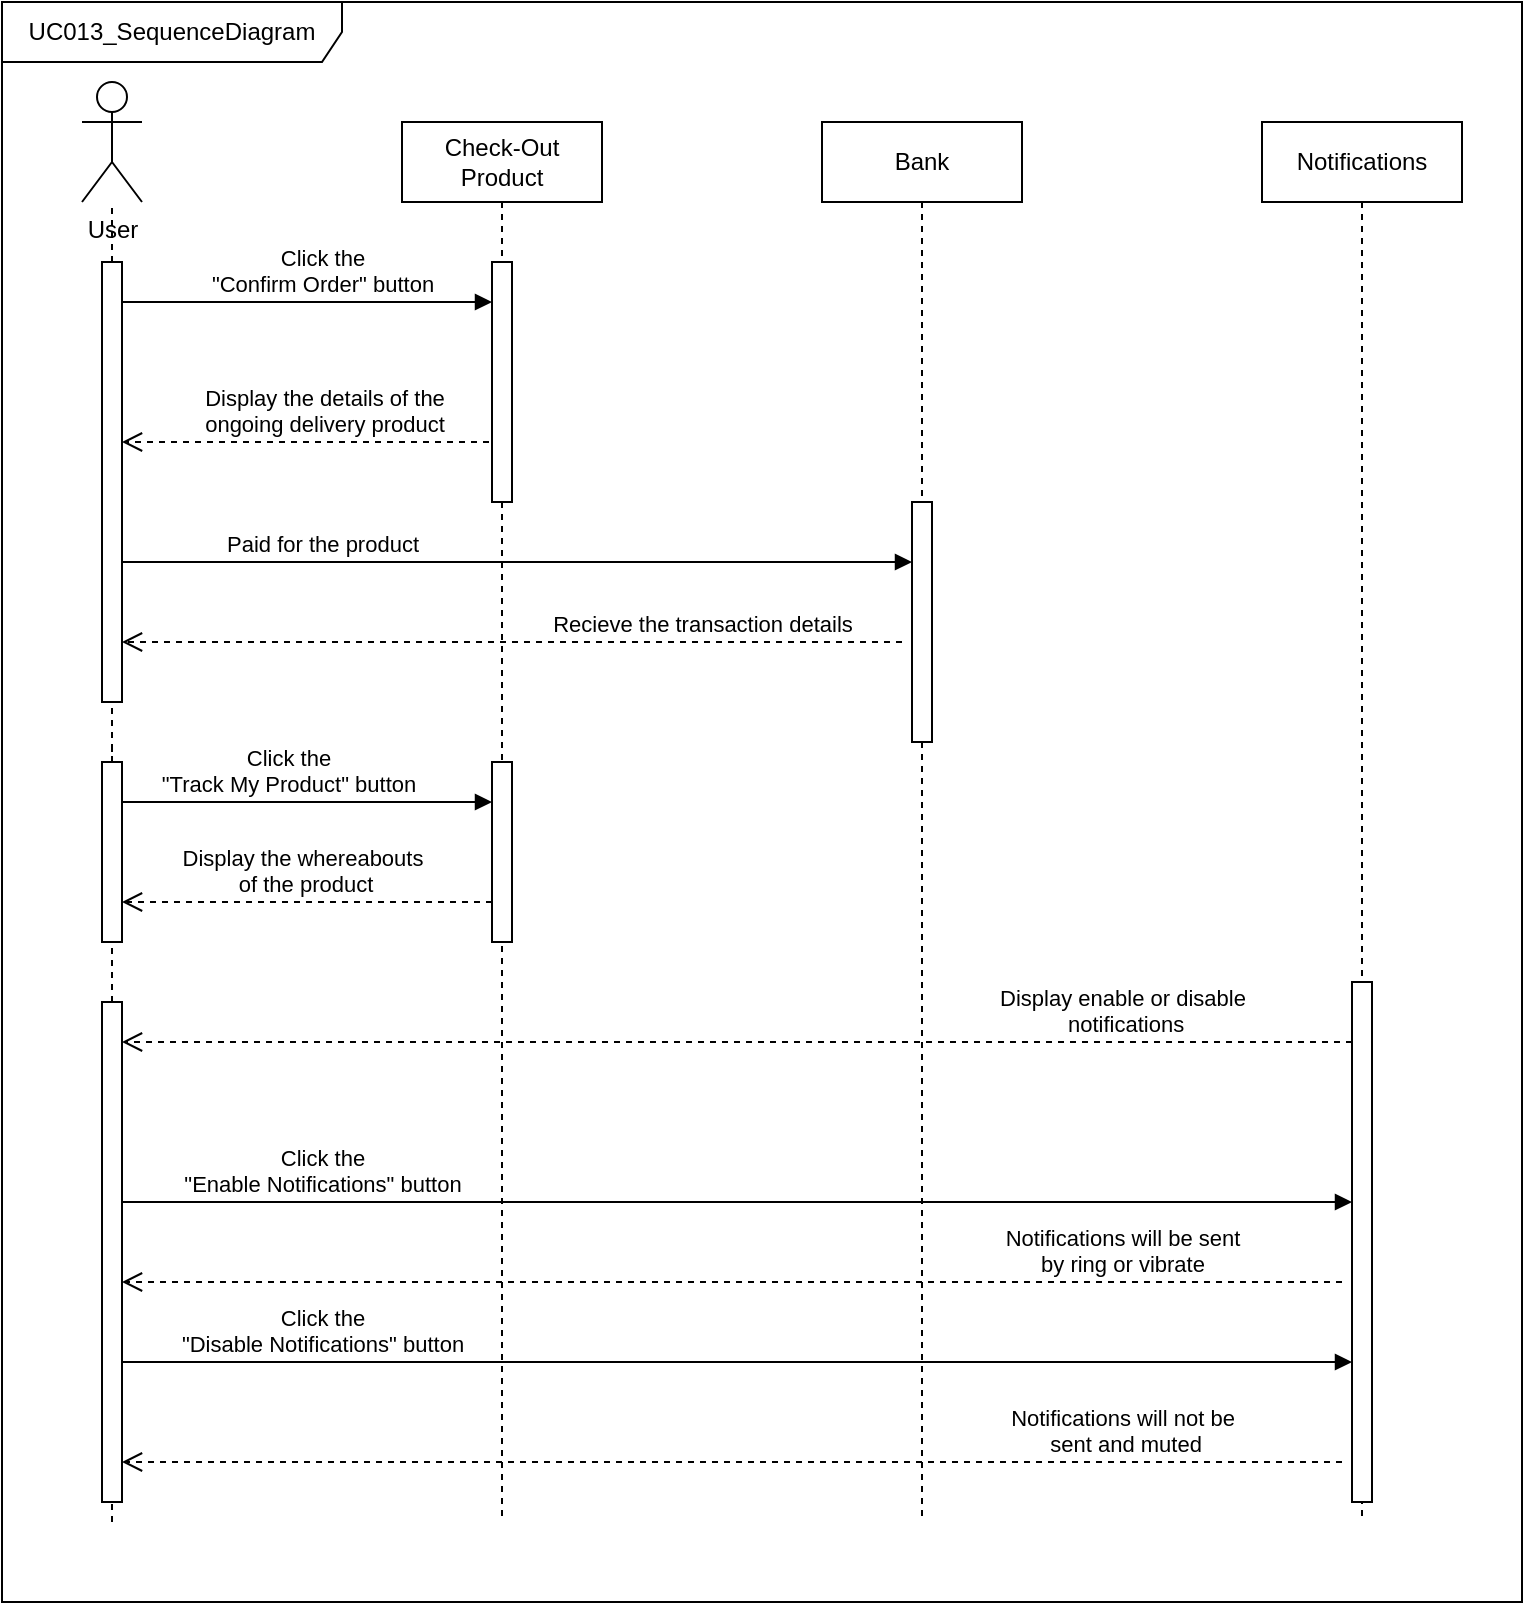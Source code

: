 <mxfile version="21.3.8" type="device">
  <diagram name="Page-1" id="-lAuZmAd1o8UN6eB92rN">
    <mxGraphModel dx="1050" dy="573" grid="1" gridSize="10" guides="1" tooltips="1" connect="1" arrows="1" fold="1" page="1" pageScale="1" pageWidth="850" pageHeight="1100" math="0" shadow="0">
      <root>
        <mxCell id="0" />
        <mxCell id="1" parent="0" />
        <mxCell id="1NCSKN_BuQClj-ASm_zZ-1" value="Click the &lt;br&gt;&quot;Confirm Order&quot; button" style="html=1;verticalAlign=bottom;endArrow=block;edgeStyle=elbowEdgeStyle;elbow=vertical;curved=0;rounded=0;" parent="1" target="1NCSKN_BuQClj-ASm_zZ-3" edge="1">
          <mxGeometry x="0.15" relative="1" as="geometry">
            <mxPoint x="95" y="180" as="sourcePoint" />
            <Array as="points">
              <mxPoint x="190" y="190" />
            </Array>
            <mxPoint x="265" y="180" as="targetPoint" />
            <mxPoint as="offset" />
          </mxGeometry>
        </mxCell>
        <mxCell id="1NCSKN_BuQClj-ASm_zZ-4" value="User" style="shape=umlActor;verticalLabelPosition=bottom;verticalAlign=top;html=1;outlineConnect=0;" parent="1" vertex="1">
          <mxGeometry x="80" y="80" width="30" height="60" as="geometry" />
        </mxCell>
        <mxCell id="1NCSKN_BuQClj-ASm_zZ-5" value="" style="endArrow=none;dashed=1;html=1;rounded=0;" parent="1" source="1NCSKN_BuQClj-ASm_zZ-9" target="1NCSKN_BuQClj-ASm_zZ-4" edge="1">
          <mxGeometry width="50" height="50" relative="1" as="geometry">
            <mxPoint x="95" y="410" as="sourcePoint" />
            <mxPoint x="450" y="330" as="targetPoint" />
          </mxGeometry>
        </mxCell>
        <mxCell id="1NCSKN_BuQClj-ASm_zZ-8" value="" style="endArrow=none;dashed=1;html=1;rounded=0;" parent="1" source="1NCSKN_BuQClj-ASm_zZ-37" target="1NCSKN_BuQClj-ASm_zZ-9" edge="1">
          <mxGeometry width="50" height="50" relative="1" as="geometry">
            <mxPoint x="95" y="580" as="sourcePoint" />
            <mxPoint x="95" y="140" as="targetPoint" />
            <Array as="points" />
          </mxGeometry>
        </mxCell>
        <mxCell id="1NCSKN_BuQClj-ASm_zZ-9" value="" style="html=1;points=[];perimeter=orthogonalPerimeter;outlineConnect=0;targetShapes=umlLifeline;portConstraint=eastwest;newEdgeStyle={&quot;edgeStyle&quot;:&quot;elbowEdgeStyle&quot;,&quot;elbow&quot;:&quot;vertical&quot;,&quot;curved&quot;:0,&quot;rounded&quot;:0};" parent="1" vertex="1">
          <mxGeometry x="90" y="170" width="10" height="220" as="geometry" />
        </mxCell>
        <mxCell id="1NCSKN_BuQClj-ASm_zZ-15" value="Display the details of the &lt;br&gt;ongoing delivery product&lt;span id=&quot;docs-internal-guid-6458af00-7fff-c97e-c29c-b792e0b922f8&quot;&gt;&lt;/span&gt;" style="html=1;verticalAlign=bottom;endArrow=open;dashed=1;endSize=8;edgeStyle=elbowEdgeStyle;elbow=vertical;curved=0;rounded=0;" parent="1" source="1NCSKN_BuQClj-ASm_zZ-2" edge="1">
          <mxGeometry x="-0.055" relative="1" as="geometry">
            <mxPoint x="440" y="260" as="sourcePoint" />
            <mxPoint x="100" y="260" as="targetPoint" />
            <mxPoint x="1" as="offset" />
            <Array as="points">
              <mxPoint x="220" y="260" />
            </Array>
          </mxGeometry>
        </mxCell>
        <mxCell id="1NCSKN_BuQClj-ASm_zZ-19" value="" style="html=1;points=[];perimeter=orthogonalPerimeter;outlineConnect=0;targetShapes=umlLifeline;portConstraint=eastwest;newEdgeStyle={&quot;edgeStyle&quot;:&quot;elbowEdgeStyle&quot;,&quot;elbow&quot;:&quot;vertical&quot;,&quot;curved&quot;:0,&quot;rounded&quot;:0};" parent="1" vertex="1">
          <mxGeometry x="90" y="800" width="10" as="geometry" />
        </mxCell>
        <mxCell id="1NCSKN_BuQClj-ASm_zZ-20" value="UC013_SequenceDiagram" style="shape=umlFrame;whiteSpace=wrap;html=1;pointerEvents=0;width=170;height=30;" parent="1" vertex="1">
          <mxGeometry x="40" y="40" width="760" height="800" as="geometry" />
        </mxCell>
        <mxCell id="1NCSKN_BuQClj-ASm_zZ-2" value="Check-Out Product" style="shape=umlLifeline;perimeter=lifelinePerimeter;whiteSpace=wrap;html=1;container=0;dropTarget=0;collapsible=0;recursiveResize=0;outlineConnect=0;portConstraint=eastwest;newEdgeStyle={&quot;edgeStyle&quot;:&quot;elbowEdgeStyle&quot;,&quot;elbow&quot;:&quot;vertical&quot;,&quot;curved&quot;:0,&quot;rounded&quot;:0};" parent="1" vertex="1">
          <mxGeometry x="240" y="100" width="100" height="700" as="geometry" />
        </mxCell>
        <mxCell id="1NCSKN_BuQClj-ASm_zZ-3" value="" style="html=1;points=[];perimeter=orthogonalPerimeter;outlineConnect=0;targetShapes=umlLifeline;portConstraint=eastwest;newEdgeStyle={&quot;edgeStyle&quot;:&quot;elbowEdgeStyle&quot;,&quot;elbow&quot;:&quot;vertical&quot;,&quot;curved&quot;:0,&quot;rounded&quot;:0};" parent="1NCSKN_BuQClj-ASm_zZ-2" vertex="1">
          <mxGeometry x="45" y="70" width="10" height="120" as="geometry" />
        </mxCell>
        <mxCell id="1NCSKN_BuQClj-ASm_zZ-31" value="" style="html=1;points=[];perimeter=orthogonalPerimeter;outlineConnect=0;targetShapes=umlLifeline;portConstraint=eastwest;newEdgeStyle={&quot;edgeStyle&quot;:&quot;elbowEdgeStyle&quot;,&quot;elbow&quot;:&quot;vertical&quot;,&quot;curved&quot;:0,&quot;rounded&quot;:0};" parent="1NCSKN_BuQClj-ASm_zZ-2" vertex="1">
          <mxGeometry x="45" y="320" width="10" height="90" as="geometry" />
        </mxCell>
        <mxCell id="1NCSKN_BuQClj-ASm_zZ-22" value="Bank" style="shape=umlLifeline;perimeter=lifelinePerimeter;whiteSpace=wrap;html=1;container=0;dropTarget=0;collapsible=0;recursiveResize=0;outlineConnect=0;portConstraint=eastwest;newEdgeStyle={&quot;edgeStyle&quot;:&quot;elbowEdgeStyle&quot;,&quot;elbow&quot;:&quot;vertical&quot;,&quot;curved&quot;:0,&quot;rounded&quot;:0};" parent="1" vertex="1">
          <mxGeometry x="450" y="100" width="100" height="700" as="geometry" />
        </mxCell>
        <mxCell id="1NCSKN_BuQClj-ASm_zZ-23" value="" style="html=1;points=[];perimeter=orthogonalPerimeter;outlineConnect=0;targetShapes=umlLifeline;portConstraint=eastwest;newEdgeStyle={&quot;edgeStyle&quot;:&quot;elbowEdgeStyle&quot;,&quot;elbow&quot;:&quot;vertical&quot;,&quot;curved&quot;:0,&quot;rounded&quot;:0};" parent="1NCSKN_BuQClj-ASm_zZ-22" vertex="1">
          <mxGeometry x="45" y="190" width="10" height="120" as="geometry" />
        </mxCell>
        <mxCell id="1NCSKN_BuQClj-ASm_zZ-26" value="Paid for the product" style="html=1;verticalAlign=bottom;endArrow=block;edgeStyle=elbowEdgeStyle;elbow=vertical;curved=0;rounded=0;exitX=1;exitY=0.889;exitDx=0;exitDy=0;exitPerimeter=0;" parent="1" source="1NCSKN_BuQClj-ASm_zZ-9" target="1NCSKN_BuQClj-ASm_zZ-23" edge="1">
          <mxGeometry x="-0.339" width="80" relative="1" as="geometry">
            <mxPoint x="250" y="300" as="sourcePoint" />
            <mxPoint x="330" y="300" as="targetPoint" />
            <Array as="points">
              <mxPoint x="380" y="320" />
            </Array>
            <mxPoint as="offset" />
          </mxGeometry>
        </mxCell>
        <mxCell id="1NCSKN_BuQClj-ASm_zZ-27" value="Recieve the transaction details" style="html=1;verticalAlign=bottom;endArrow=open;dashed=1;endSize=8;edgeStyle=elbowEdgeStyle;elbow=vertical;curved=0;rounded=0;" parent="1" target="1NCSKN_BuQClj-ASm_zZ-9" edge="1">
          <mxGeometry x="-0.487" relative="1" as="geometry">
            <mxPoint x="490" y="360" as="sourcePoint" />
            <mxPoint x="250" y="300" as="targetPoint" />
            <Array as="points">
              <mxPoint x="370" y="360" />
              <mxPoint x="380" y="350" />
            </Array>
            <mxPoint as="offset" />
          </mxGeometry>
        </mxCell>
        <mxCell id="1NCSKN_BuQClj-ASm_zZ-28" value="Notifications" style="shape=umlLifeline;perimeter=lifelinePerimeter;whiteSpace=wrap;html=1;container=0;dropTarget=0;collapsible=0;recursiveResize=0;outlineConnect=0;portConstraint=eastwest;newEdgeStyle={&quot;edgeStyle&quot;:&quot;elbowEdgeStyle&quot;,&quot;elbow&quot;:&quot;vertical&quot;,&quot;curved&quot;:0,&quot;rounded&quot;:0};" parent="1" vertex="1">
          <mxGeometry x="670" y="100" width="100" height="700" as="geometry" />
        </mxCell>
        <mxCell id="1NCSKN_BuQClj-ASm_zZ-29" value="" style="html=1;points=[];perimeter=orthogonalPerimeter;outlineConnect=0;targetShapes=umlLifeline;portConstraint=eastwest;newEdgeStyle={&quot;edgeStyle&quot;:&quot;elbowEdgeStyle&quot;,&quot;elbow&quot;:&quot;vertical&quot;,&quot;curved&quot;:0,&quot;rounded&quot;:0};" parent="1NCSKN_BuQClj-ASm_zZ-28" vertex="1">
          <mxGeometry x="45" y="430" width="10" height="260" as="geometry" />
        </mxCell>
        <mxCell id="1NCSKN_BuQClj-ASm_zZ-30" value="Click the&lt;br&gt;&quot;Track My Product&quot; button" style="html=1;verticalAlign=bottom;endArrow=block;edgeStyle=elbowEdgeStyle;elbow=vertical;curved=0;rounded=0;exitX=1;exitY=0.889;exitDx=0;exitDy=0;exitPerimeter=0;" parent="1" target="1NCSKN_BuQClj-ASm_zZ-31" edge="1">
          <mxGeometry x="0.115" width="80" relative="1" as="geometry">
            <mxPoint x="100" y="486" as="sourcePoint" />
            <mxPoint x="280" y="440" as="targetPoint" />
            <Array as="points">
              <mxPoint x="380" y="440" />
            </Array>
            <mxPoint as="offset" />
          </mxGeometry>
        </mxCell>
        <mxCell id="1NCSKN_BuQClj-ASm_zZ-32" value="Display the whereabouts&lt;br&gt;&amp;nbsp;of the product" style="html=1;verticalAlign=bottom;endArrow=open;dashed=1;endSize=8;edgeStyle=elbowEdgeStyle;elbow=vertical;curved=0;rounded=0;" parent="1" source="1NCSKN_BuQClj-ASm_zZ-31" edge="1">
          <mxGeometry x="0.027" relative="1" as="geometry">
            <mxPoint x="490" y="480" as="sourcePoint" />
            <mxPoint x="100" y="490" as="targetPoint" />
            <Array as="points">
              <mxPoint x="250" y="490" />
              <mxPoint x="200" y="480" />
              <mxPoint x="380" y="470" />
            </Array>
            <mxPoint as="offset" />
          </mxGeometry>
        </mxCell>
        <mxCell id="1NCSKN_BuQClj-ASm_zZ-38" value="" style="endArrow=none;dashed=1;html=1;rounded=0;" parent="1" source="1NCSKN_BuQClj-ASm_zZ-41" target="1NCSKN_BuQClj-ASm_zZ-37" edge="1">
          <mxGeometry width="50" height="50" relative="1" as="geometry">
            <mxPoint x="95" y="700" as="sourcePoint" />
            <mxPoint x="95" y="390" as="targetPoint" />
            <Array as="points">
              <mxPoint x="95" y="410" />
            </Array>
          </mxGeometry>
        </mxCell>
        <mxCell id="1NCSKN_BuQClj-ASm_zZ-37" value="" style="html=1;points=[];perimeter=orthogonalPerimeter;outlineConnect=0;targetShapes=umlLifeline;portConstraint=eastwest;newEdgeStyle={&quot;edgeStyle&quot;:&quot;elbowEdgeStyle&quot;,&quot;elbow&quot;:&quot;vertical&quot;,&quot;curved&quot;:0,&quot;rounded&quot;:0};" parent="1" vertex="1">
          <mxGeometry x="90" y="420" width="10" height="90" as="geometry" />
        </mxCell>
        <mxCell id="1NCSKN_BuQClj-ASm_zZ-39" value="Display enable or disable&lt;br&gt;&amp;nbsp;notifications" style="html=1;verticalAlign=bottom;endArrow=open;dashed=1;endSize=8;edgeStyle=elbowEdgeStyle;elbow=vertical;curved=0;rounded=0;" parent="1" source="1NCSKN_BuQClj-ASm_zZ-29" target="1NCSKN_BuQClj-ASm_zZ-41" edge="1">
          <mxGeometry x="-0.626" relative="1" as="geometry">
            <mxPoint x="330" y="390" as="sourcePoint" />
            <mxPoint x="300" y="520" as="targetPoint" />
            <Array as="points">
              <mxPoint x="140" y="560" />
              <mxPoint x="410" y="540" />
              <mxPoint x="550" y="520" />
              <mxPoint x="520" y="520" />
              <mxPoint x="400" y="510" />
              <mxPoint x="560" y="440" />
              <mxPoint x="580" y="440" />
            </Array>
            <mxPoint as="offset" />
          </mxGeometry>
        </mxCell>
        <mxCell id="1NCSKN_BuQClj-ASm_zZ-42" value="" style="endArrow=none;dashed=1;html=1;rounded=0;" parent="1" source="1NCSKN_BuQClj-ASm_zZ-19" target="1NCSKN_BuQClj-ASm_zZ-41" edge="1">
          <mxGeometry width="50" height="50" relative="1" as="geometry">
            <mxPoint x="95" y="800" as="sourcePoint" />
            <mxPoint x="95" y="420" as="targetPoint" />
            <Array as="points" />
          </mxGeometry>
        </mxCell>
        <mxCell id="1NCSKN_BuQClj-ASm_zZ-41" value="" style="html=1;points=[];perimeter=orthogonalPerimeter;outlineConnect=0;targetShapes=umlLifeline;portConstraint=eastwest;newEdgeStyle={&quot;edgeStyle&quot;:&quot;elbowEdgeStyle&quot;,&quot;elbow&quot;:&quot;vertical&quot;,&quot;curved&quot;:0,&quot;rounded&quot;:0};" parent="1" vertex="1">
          <mxGeometry x="90" y="540" width="10" height="250" as="geometry" />
        </mxCell>
        <mxCell id="1NCSKN_BuQClj-ASm_zZ-43" value="Click the&lt;br&gt;&quot;Enable Notifications&quot; button" style="html=1;verticalAlign=bottom;endArrow=block;edgeStyle=elbowEdgeStyle;elbow=vertical;curved=0;rounded=0;exitX=1;exitY=0.889;exitDx=0;exitDy=0;exitPerimeter=0;" parent="1" target="1NCSKN_BuQClj-ASm_zZ-29" edge="1">
          <mxGeometry x="-0.558" width="80" relative="1" as="geometry">
            <mxPoint x="100" y="686" as="sourcePoint" />
            <mxPoint x="285" y="640" as="targetPoint" />
            <Array as="points">
              <mxPoint x="380" y="640" />
            </Array>
            <mxPoint as="offset" />
          </mxGeometry>
        </mxCell>
        <mxCell id="1NCSKN_BuQClj-ASm_zZ-44" value="Click the&lt;br&gt;&quot;Disable Notifications&quot; button" style="html=1;verticalAlign=bottom;endArrow=block;edgeStyle=elbowEdgeStyle;elbow=vertical;curved=0;rounded=0;" parent="1" edge="1">
          <mxGeometry x="-0.675" width="80" relative="1" as="geometry">
            <mxPoint x="100" y="720" as="sourcePoint" />
            <mxPoint x="715" y="720" as="targetPoint" />
            <Array as="points">
              <mxPoint x="380" y="720" />
            </Array>
            <mxPoint as="offset" />
          </mxGeometry>
        </mxCell>
        <mxCell id="1NCSKN_BuQClj-ASm_zZ-45" value="Notifications will be sent &lt;br&gt;by ring or vibrate" style="html=1;verticalAlign=bottom;endArrow=open;dashed=1;endSize=8;edgeStyle=elbowEdgeStyle;elbow=vertical;curved=0;rounded=0;" parent="1" edge="1">
          <mxGeometry x="-0.639" relative="1" as="geometry">
            <mxPoint x="710" y="680" as="sourcePoint" />
            <mxPoint x="100" y="680" as="targetPoint" />
            <mxPoint as="offset" />
          </mxGeometry>
        </mxCell>
        <mxCell id="1NCSKN_BuQClj-ASm_zZ-46" value="Notifications will not be&lt;br&gt;&amp;nbsp;sent and muted" style="html=1;verticalAlign=bottom;endArrow=open;dashed=1;endSize=8;edgeStyle=elbowEdgeStyle;elbow=vertical;curved=0;rounded=0;" parent="1" edge="1">
          <mxGeometry x="-0.639" relative="1" as="geometry">
            <mxPoint x="710" y="770" as="sourcePoint" />
            <mxPoint x="100" y="770" as="targetPoint" />
            <mxPoint as="offset" />
          </mxGeometry>
        </mxCell>
      </root>
    </mxGraphModel>
  </diagram>
</mxfile>
